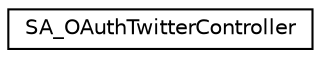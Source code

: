 digraph G
{
  edge [fontname="Helvetica",fontsize="10",labelfontname="Helvetica",labelfontsize="10"];
  node [fontname="Helvetica",fontsize="10",shape=record];
  rankdir="LR";
  Node1 [label="SA_OAuthTwitterController",height=0.2,width=0.4,color="black", fillcolor="white", style="filled",URL="$interface_s_a___o_auth_twitter_controller.html"];
}
